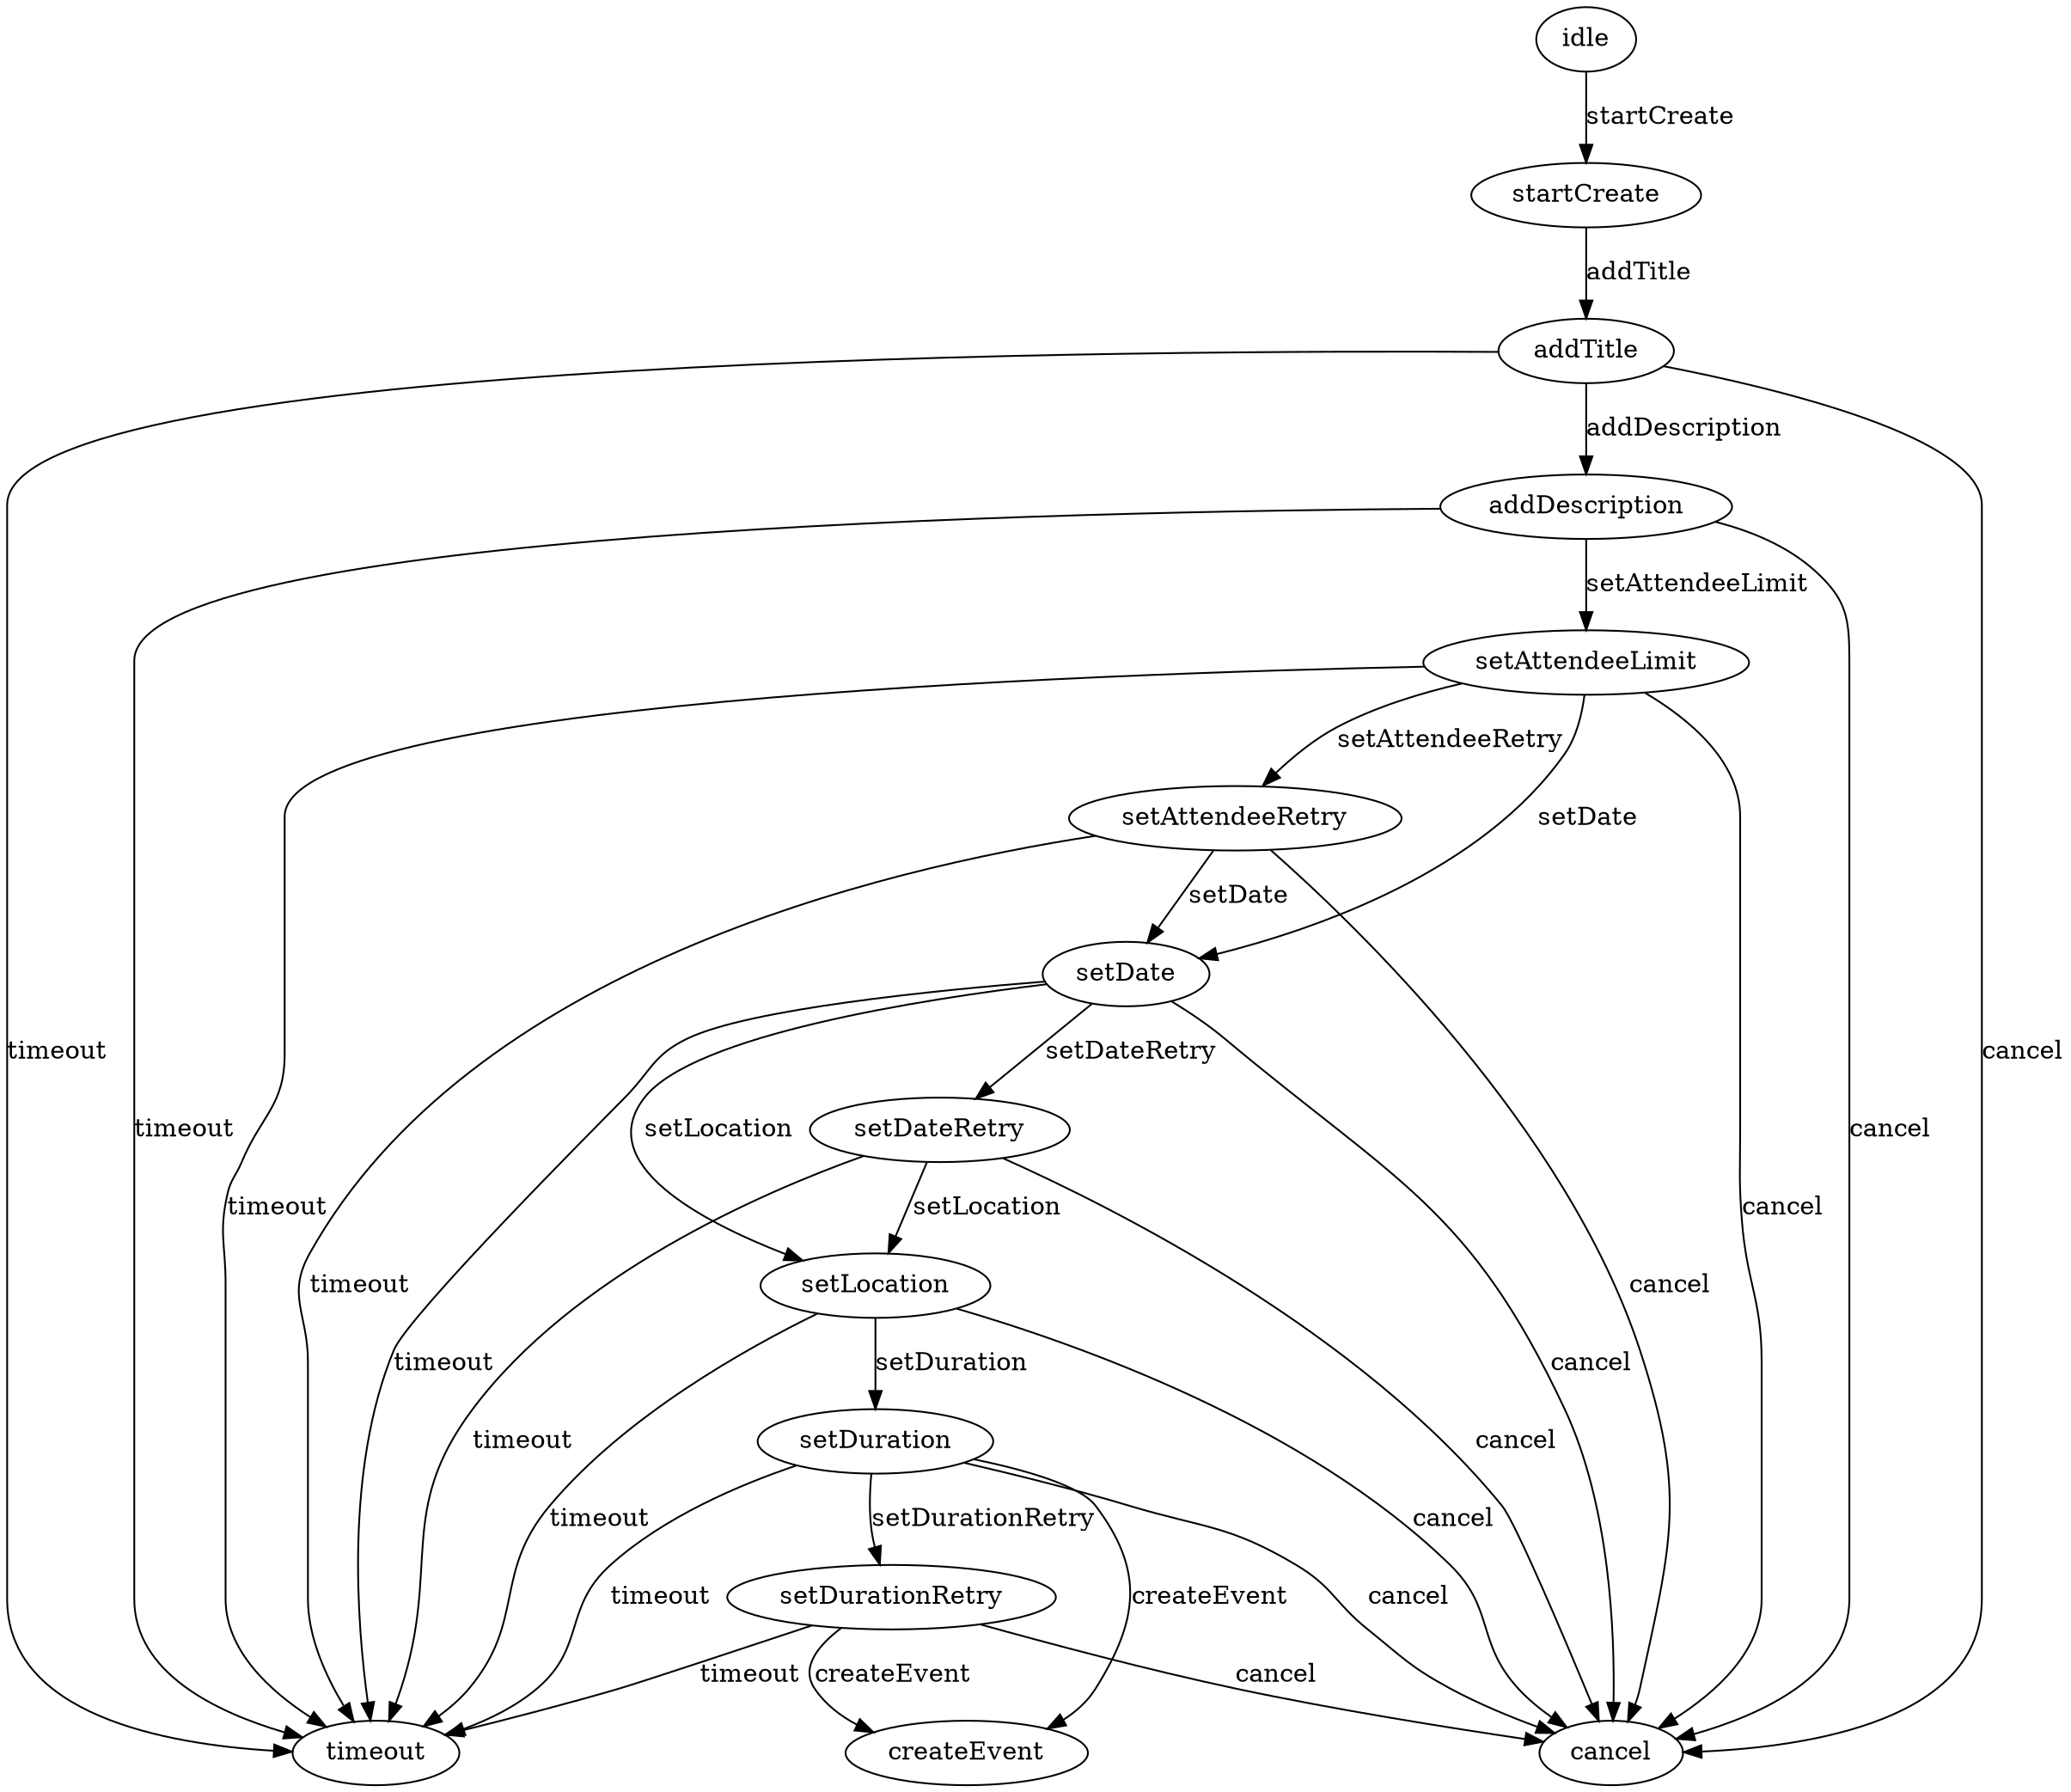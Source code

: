 digraph fsm {
    "addDescription" -> "cancel" [ label = "cancel" ];
    "addDescription" -> "setAttendeeLimit" [ label = "setAttendeeLimit" ];
    "addDescription" -> "timeout" [ label = "timeout" ];
    "addTitle" -> "addDescription" [ label = "addDescription" ];
    "addTitle" -> "cancel" [ label = "cancel" ];
    "addTitle" -> "timeout" [ label = "timeout" ];
    "idle" -> "startCreate" [ label = "startCreate" ];
    "setAttendeeLimit" -> "cancel" [ label = "cancel" ];
    "setAttendeeLimit" -> "setAttendeeRetry" [ label = "setAttendeeRetry" ];
    "setAttendeeLimit" -> "setDate" [ label = "setDate" ];
    "setAttendeeLimit" -> "timeout" [ label = "timeout" ];
    "setAttendeeRetry" -> "cancel" [ label = "cancel" ];
    "setAttendeeRetry" -> "setDate" [ label = "setDate" ];
    "setAttendeeRetry" -> "timeout" [ label = "timeout" ];
    "setDate" -> "cancel" [ label = "cancel" ];
    "setDate" -> "setDateRetry" [ label = "setDateRetry" ];
    "setDate" -> "setLocation" [ label = "setLocation" ];
    "setDate" -> "timeout" [ label = "timeout" ];
    "setDateRetry" -> "cancel" [ label = "cancel" ];
    "setDateRetry" -> "setLocation" [ label = "setLocation" ];
    "setDateRetry" -> "timeout" [ label = "timeout" ];
    "setDuration" -> "cancel" [ label = "cancel" ];
    "setDuration" -> "createEvent" [ label = "createEvent" ];
    "setDuration" -> "setDurationRetry" [ label = "setDurationRetry" ];
    "setDuration" -> "timeout" [ label = "timeout" ];
    "setDurationRetry" -> "cancel" [ label = "cancel" ];
    "setDurationRetry" -> "createEvent" [ label = "createEvent" ];
    "setDurationRetry" -> "timeout" [ label = "timeout" ];
    "setLocation" -> "cancel" [ label = "cancel" ];
    "setLocation" -> "setDuration" [ label = "setDuration" ];
    "setLocation" -> "timeout" [ label = "timeout" ];
    "startCreate" -> "addTitle" [ label = "addTitle" ];

    "addDescription";
    "addTitle";
    "cancel";
    "createEvent";
    "idle";
    "setAttendeeLimit";
    "setAttendeeRetry";
    "setDate";
    "setDateRetry";
    "setDuration";
    "setDurationRetry";
    "setLocation";
    "startCreate";
    "timeout";
}
